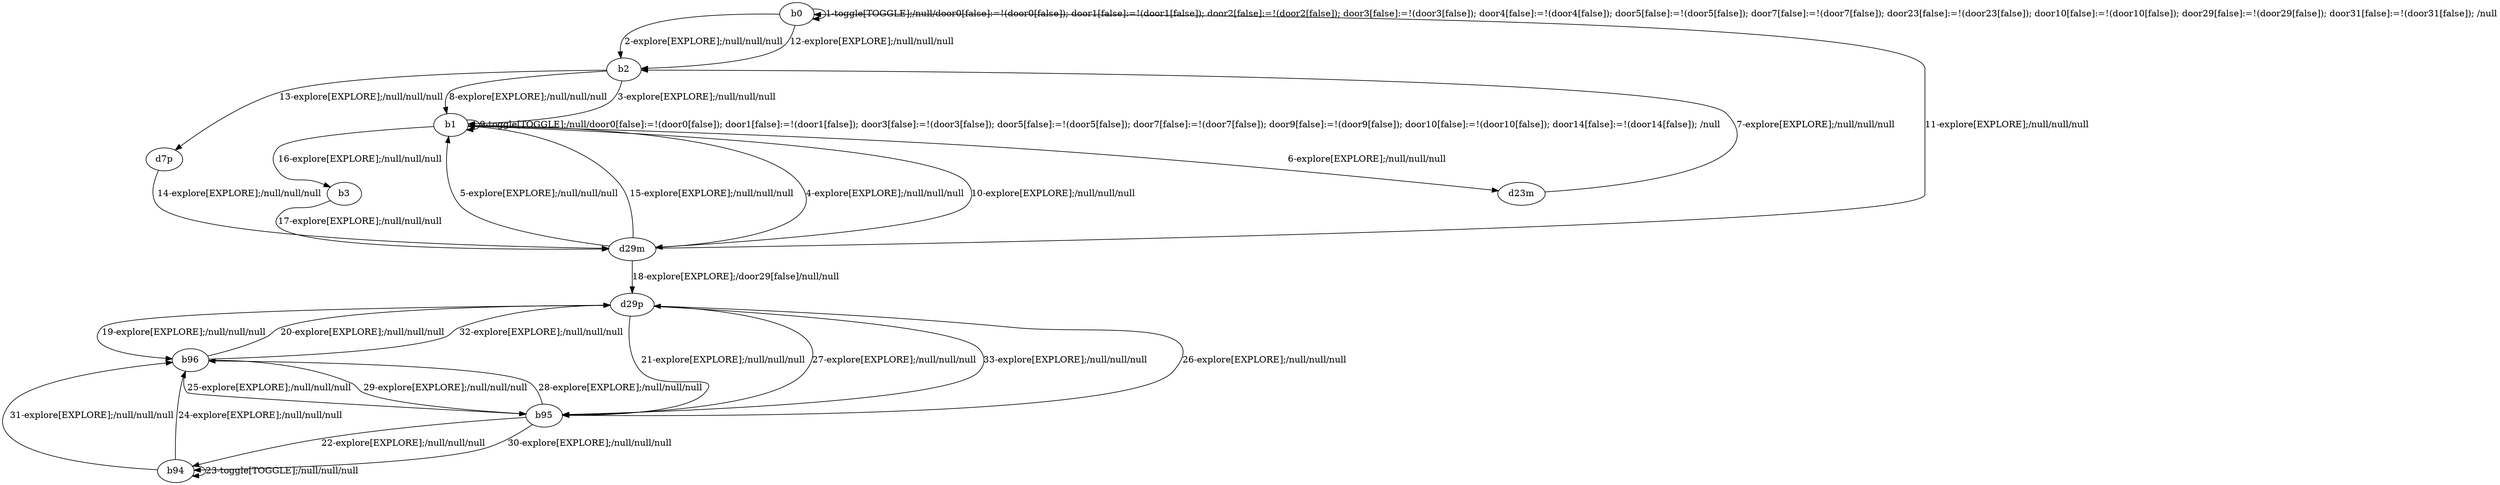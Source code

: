 # Total number of goals covered by this test: 10
# b95 --> b94
# b95 --> d29p
# b96 --> b95
# d29m --> d29p
# b95 --> b96
# d29p --> b95
# b94 --> b94
# b94 --> b96
# d29p --> b96
# b96 --> d29p

digraph g {
"b0" -> "b0" [label = "1-toggle[TOGGLE];/null/door0[false]:=!(door0[false]); door1[false]:=!(door1[false]); door2[false]:=!(door2[false]); door3[false]:=!(door3[false]); door4[false]:=!(door4[false]); door5[false]:=!(door5[false]); door7[false]:=!(door7[false]); door23[false]:=!(door23[false]); door10[false]:=!(door10[false]); door29[false]:=!(door29[false]); door31[false]:=!(door31[false]); /null"];
"b0" -> "b2" [label = "2-explore[EXPLORE];/null/null/null"];
"b2" -> "b1" [label = "3-explore[EXPLORE];/null/null/null"];
"b1" -> "d29m" [label = "4-explore[EXPLORE];/null/null/null"];
"d29m" -> "b1" [label = "5-explore[EXPLORE];/null/null/null"];
"b1" -> "d23m" [label = "6-explore[EXPLORE];/null/null/null"];
"d23m" -> "b2" [label = "7-explore[EXPLORE];/null/null/null"];
"b2" -> "b1" [label = "8-explore[EXPLORE];/null/null/null"];
"b1" -> "b1" [label = "9-toggle[TOGGLE];/null/door0[false]:=!(door0[false]); door1[false]:=!(door1[false]); door3[false]:=!(door3[false]); door5[false]:=!(door5[false]); door7[false]:=!(door7[false]); door9[false]:=!(door9[false]); door10[false]:=!(door10[false]); door14[false]:=!(door14[false]); /null"];
"b1" -> "d29m" [label = "10-explore[EXPLORE];/null/null/null"];
"d29m" -> "b0" [label = "11-explore[EXPLORE];/null/null/null"];
"b0" -> "b2" [label = "12-explore[EXPLORE];/null/null/null"];
"b2" -> "d7p" [label = "13-explore[EXPLORE];/null/null/null"];
"d7p" -> "d29m" [label = "14-explore[EXPLORE];/null/null/null"];
"d29m" -> "b1" [label = "15-explore[EXPLORE];/null/null/null"];
"b1" -> "b3" [label = "16-explore[EXPLORE];/null/null/null"];
"b3" -> "d29m" [label = "17-explore[EXPLORE];/null/null/null"];
"d29m" -> "d29p" [label = "18-explore[EXPLORE];/door29[false]/null/null"];
"d29p" -> "b96" [label = "19-explore[EXPLORE];/null/null/null"];
"b96" -> "d29p" [label = "20-explore[EXPLORE];/null/null/null"];
"d29p" -> "b95" [label = "21-explore[EXPLORE];/null/null/null"];
"b95" -> "b94" [label = "22-explore[EXPLORE];/null/null/null"];
"b94" -> "b94" [label = "23-toggle[TOGGLE];/null/null/null"];
"b94" -> "b96" [label = "24-explore[EXPLORE];/null/null/null"];
"b96" -> "b95" [label = "25-explore[EXPLORE];/null/null/null"];
"b95" -> "d29p" [label = "26-explore[EXPLORE];/null/null/null"];
"d29p" -> "b95" [label = "27-explore[EXPLORE];/null/null/null"];
"b95" -> "b96" [label = "28-explore[EXPLORE];/null/null/null"];
"b96" -> "b95" [label = "29-explore[EXPLORE];/null/null/null"];
"b95" -> "b94" [label = "30-explore[EXPLORE];/null/null/null"];
"b94" -> "b96" [label = "31-explore[EXPLORE];/null/null/null"];
"b96" -> "d29p" [label = "32-explore[EXPLORE];/null/null/null"];
"d29p" -> "b95" [label = "33-explore[EXPLORE];/null/null/null"];
}
